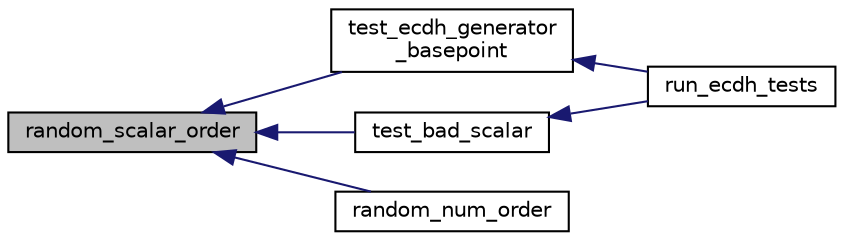 digraph "random_scalar_order"
{
  edge [fontname="Helvetica",fontsize="10",labelfontname="Helvetica",labelfontsize="10"];
  node [fontname="Helvetica",fontsize="10",shape=record];
  rankdir="LR";
  Node70 [label="random_scalar_order",height=0.2,width=0.4,color="black", fillcolor="grey75", style="filled", fontcolor="black"];
  Node70 -> Node71 [dir="back",color="midnightblue",fontsize="10",style="solid",fontname="Helvetica"];
  Node71 [label="test_ecdh_generator\l_basepoint",height=0.2,width=0.4,color="black", fillcolor="white", style="filled",URL="$ecdh_2tests__impl_8h.html#ab13157e14f777c18f14fefc834d067c5"];
  Node71 -> Node72 [dir="back",color="midnightblue",fontsize="10",style="solid",fontname="Helvetica"];
  Node72 [label="run_ecdh_tests",height=0.2,width=0.4,color="black", fillcolor="white", style="filled",URL="$ecdh_2tests__impl_8h.html#aab6cd779f0b87dc8a7afdf4eaf873407"];
  Node70 -> Node73 [dir="back",color="midnightblue",fontsize="10",style="solid",fontname="Helvetica"];
  Node73 [label="test_bad_scalar",height=0.2,width=0.4,color="black", fillcolor="white", style="filled",URL="$ecdh_2tests__impl_8h.html#a505bff7cea922e6d8aa4f7525cfd191a"];
  Node73 -> Node72 [dir="back",color="midnightblue",fontsize="10",style="solid",fontname="Helvetica"];
  Node70 -> Node74 [dir="back",color="midnightblue",fontsize="10",style="solid",fontname="Helvetica"];
  Node74 [label="random_num_order",height=0.2,width=0.4,color="black", fillcolor="white", style="filled",URL="$tests_8c.html#a15c58dba0f6924a65cfd4441083dbba8"];
}
